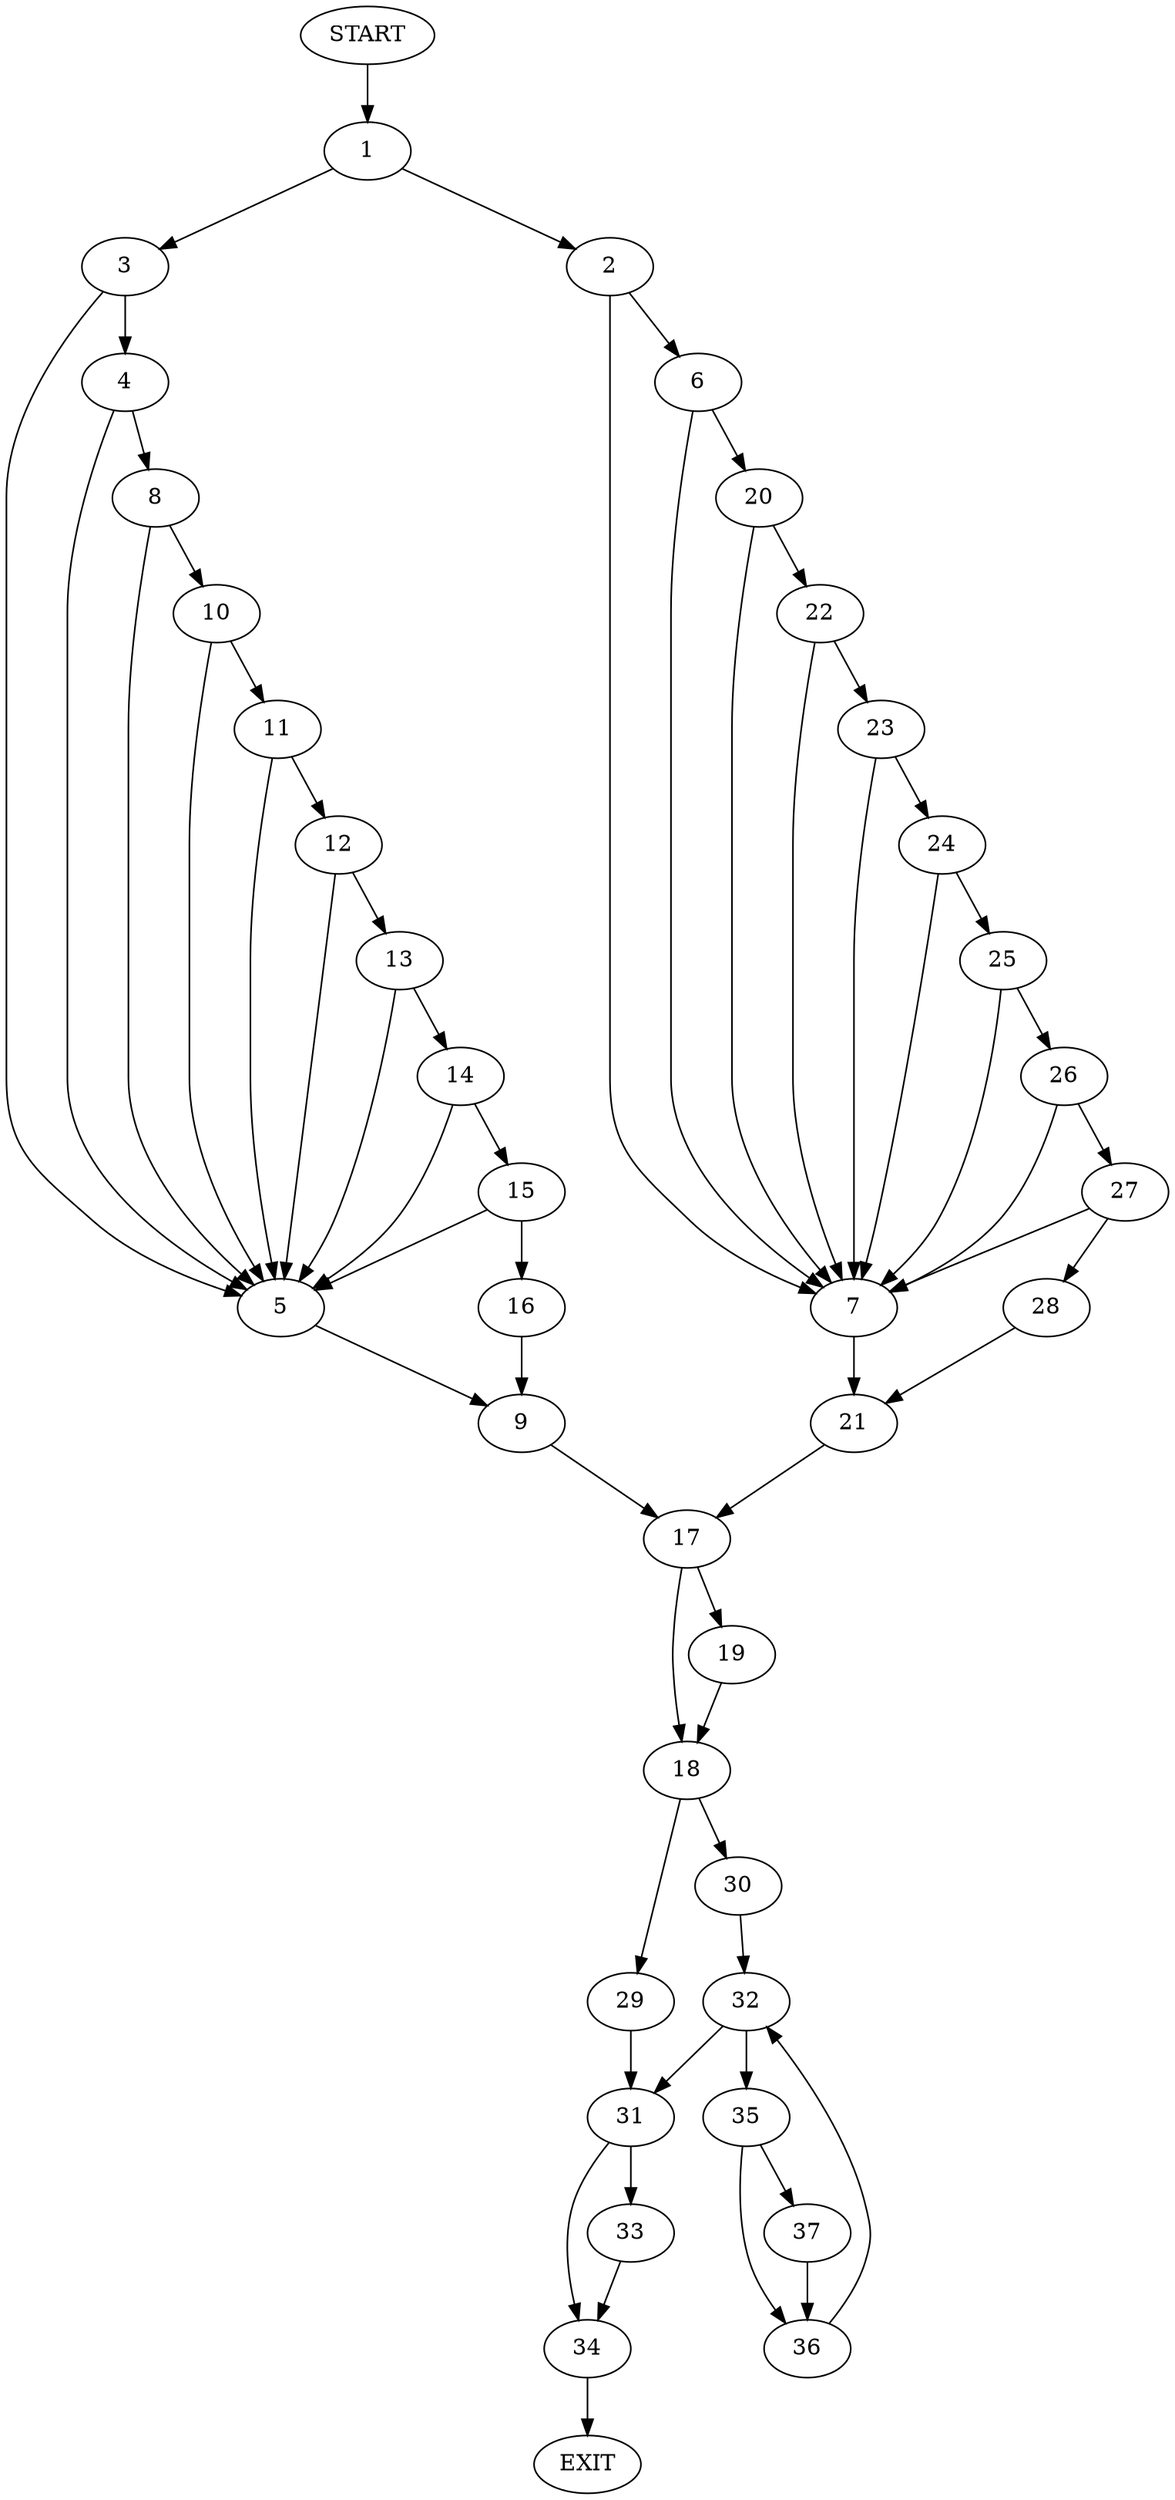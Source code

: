 digraph {
0 [label="START"]
38 [label="EXIT"]
0 -> 1
1 -> 2
1 -> 3
3 -> 4
3 -> 5
2 -> 6
2 -> 7
4 -> 8
4 -> 5
5 -> 9
8 -> 10
8 -> 5
10 -> 11
10 -> 5
11 -> 5
11 -> 12
12 -> 13
12 -> 5
13 -> 14
13 -> 5
14 -> 5
14 -> 15
15 -> 5
15 -> 16
16 -> 9
9 -> 17
17 -> 18
17 -> 19
6 -> 7
6 -> 20
7 -> 21
20 -> 22
20 -> 7
22 -> 7
22 -> 23
23 -> 7
23 -> 24
24 -> 25
24 -> 7
25 -> 26
25 -> 7
26 -> 27
26 -> 7
27 -> 7
27 -> 28
28 -> 21
21 -> 17
18 -> 29
18 -> 30
19 -> 18
29 -> 31
30 -> 32
31 -> 33
31 -> 34
32 -> 31
32 -> 35
35 -> 36
35 -> 37
36 -> 32
37 -> 36
34 -> 38
33 -> 34
}
